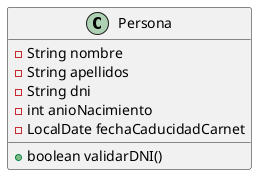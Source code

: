 @startuml
class Persona {
  - String nombre
  - String apellidos
  - String dni
  - int anioNacimiento
  - LocalDate fechaCaducidadCarnet

  + boolean validarDNI()
}
@enduml

